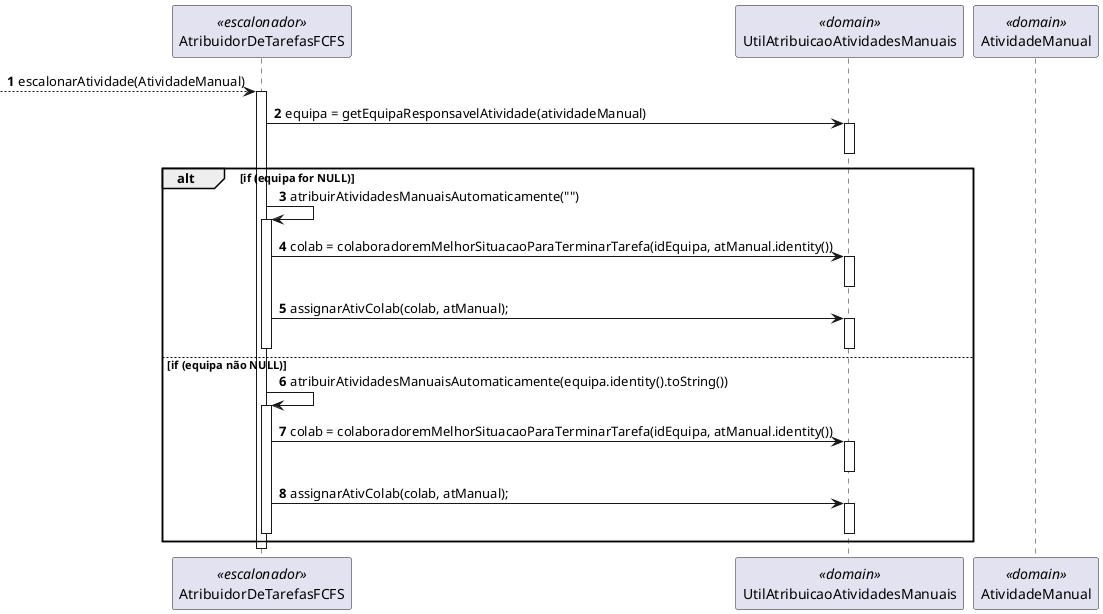 @startuml
'http://plantuml.com/skinparam.html
skinparam shadowing false
autonumber

participant AtribuidorDeTarefasFCFS as ESC <<escalonador>>
participant UtilAtribuicaoAtividadesManuais as UTIL <<domain>>
participant AtividadeManual as AM <<domain>>

--> ESC : escalonarAtividade(AtividadeManual)
activate ESC

ESC -> UTIL: equipa = getEquipaResponsavelAtividade(atividadeManual)
activate UTIL
deactivate UTIL

alt if (equipa for NULL)

ESC -> ESC : atribuirAtividadesManuaisAutomaticamente("")
activate ESC

ESC -> UTIL : colab = colaboradoremMelhorSituacaoParaTerminarTarefa(idEquipa, atManual.identity())
activate UTIL
deactivate UTIL

ESC -> UTIL : assignarAtivColab(colab, atManual);
activate UTIL
deactivate UTIL

deactivate ESC
else if (equipa não NULL)

ESC -> ESC : atribuirAtividadesManuaisAutomaticamente(equipa.identity().toString())
activate ESC

ESC -> UTIL : colab = colaboradoremMelhorSituacaoParaTerminarTarefa(idEquipa, atManual.identity())
activate UTIL
deactivate UTIL

ESC -> UTIL : assignarAtivColab(colab, atManual);
activate UTIL
deactivate UTIL
deactivate ESC

end

deactivate ESC
@enduml